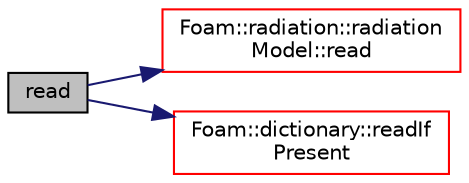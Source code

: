 digraph "read"
{
  bgcolor="transparent";
  edge [fontname="Helvetica",fontsize="10",labelfontname="Helvetica",labelfontsize="10"];
  node [fontname="Helvetica",fontsize="10",shape=record];
  rankdir="LR";
  Node1 [label="read",height=0.2,width=0.4,color="black", fillcolor="grey75", style="filled", fontcolor="black"];
  Node1 -> Node2 [color="midnightblue",fontsize="10",style="solid",fontname="Helvetica"];
  Node2 [label="Foam::radiation::radiation\lModel::read",height=0.2,width=0.4,color="red",URL="$a02106.html#a662f37411f405f8a8c278141c5eb6b85",tooltip="Read radiationProperties dictionary. "];
  Node1 -> Node3 [color="midnightblue",fontsize="10",style="solid",fontname="Helvetica"];
  Node3 [label="Foam::dictionary::readIf\lPresent",height=0.2,width=0.4,color="red",URL="$a00530.html#ac3502a72e9d1a84f63c4919b78595cd4",tooltip="Find an entry if present, and assign to T. "];
}

